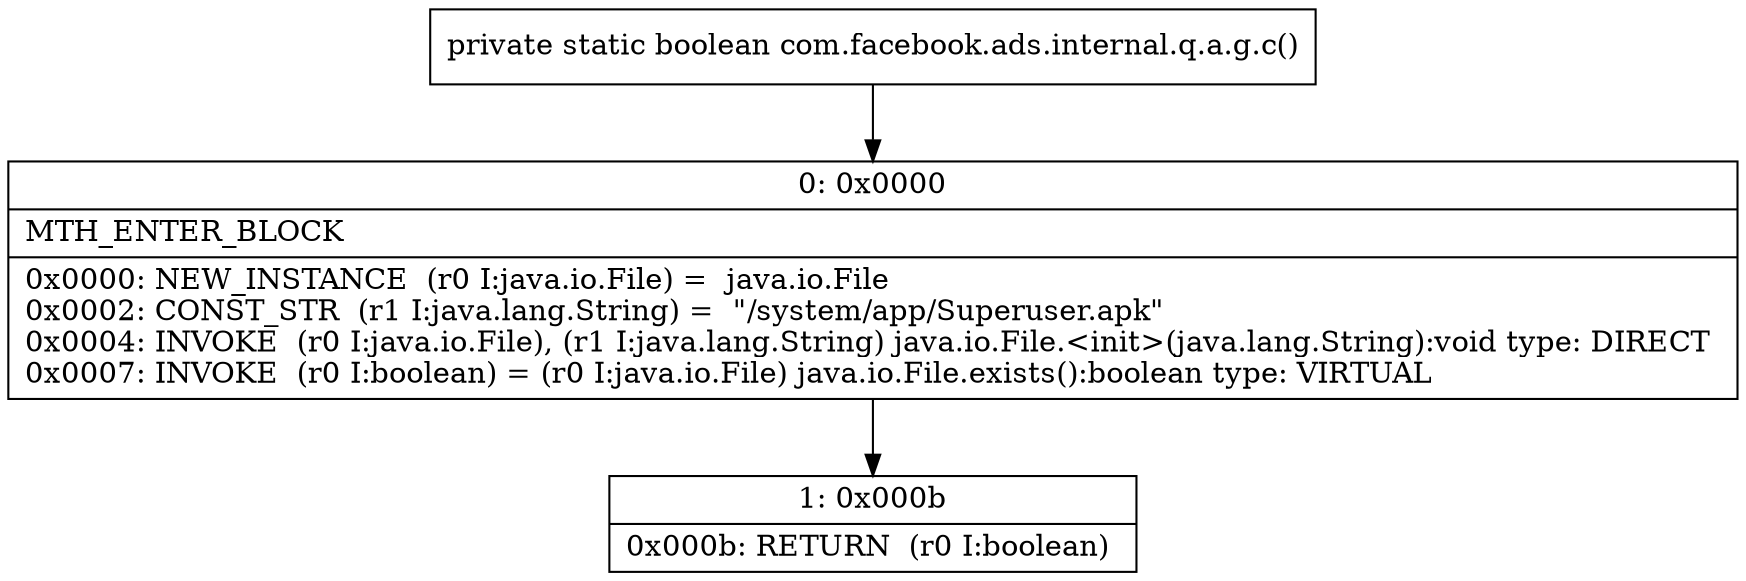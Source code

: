digraph "CFG forcom.facebook.ads.internal.q.a.g.c()Z" {
Node_0 [shape=record,label="{0\:\ 0x0000|MTH_ENTER_BLOCK\l|0x0000: NEW_INSTANCE  (r0 I:java.io.File) =  java.io.File \l0x0002: CONST_STR  (r1 I:java.lang.String) =  \"\/system\/app\/Superuser.apk\" \l0x0004: INVOKE  (r0 I:java.io.File), (r1 I:java.lang.String) java.io.File.\<init\>(java.lang.String):void type: DIRECT \l0x0007: INVOKE  (r0 I:boolean) = (r0 I:java.io.File) java.io.File.exists():boolean type: VIRTUAL \l}"];
Node_1 [shape=record,label="{1\:\ 0x000b|0x000b: RETURN  (r0 I:boolean) \l}"];
MethodNode[shape=record,label="{private static boolean com.facebook.ads.internal.q.a.g.c() }"];
MethodNode -> Node_0;
Node_0 -> Node_1;
}

